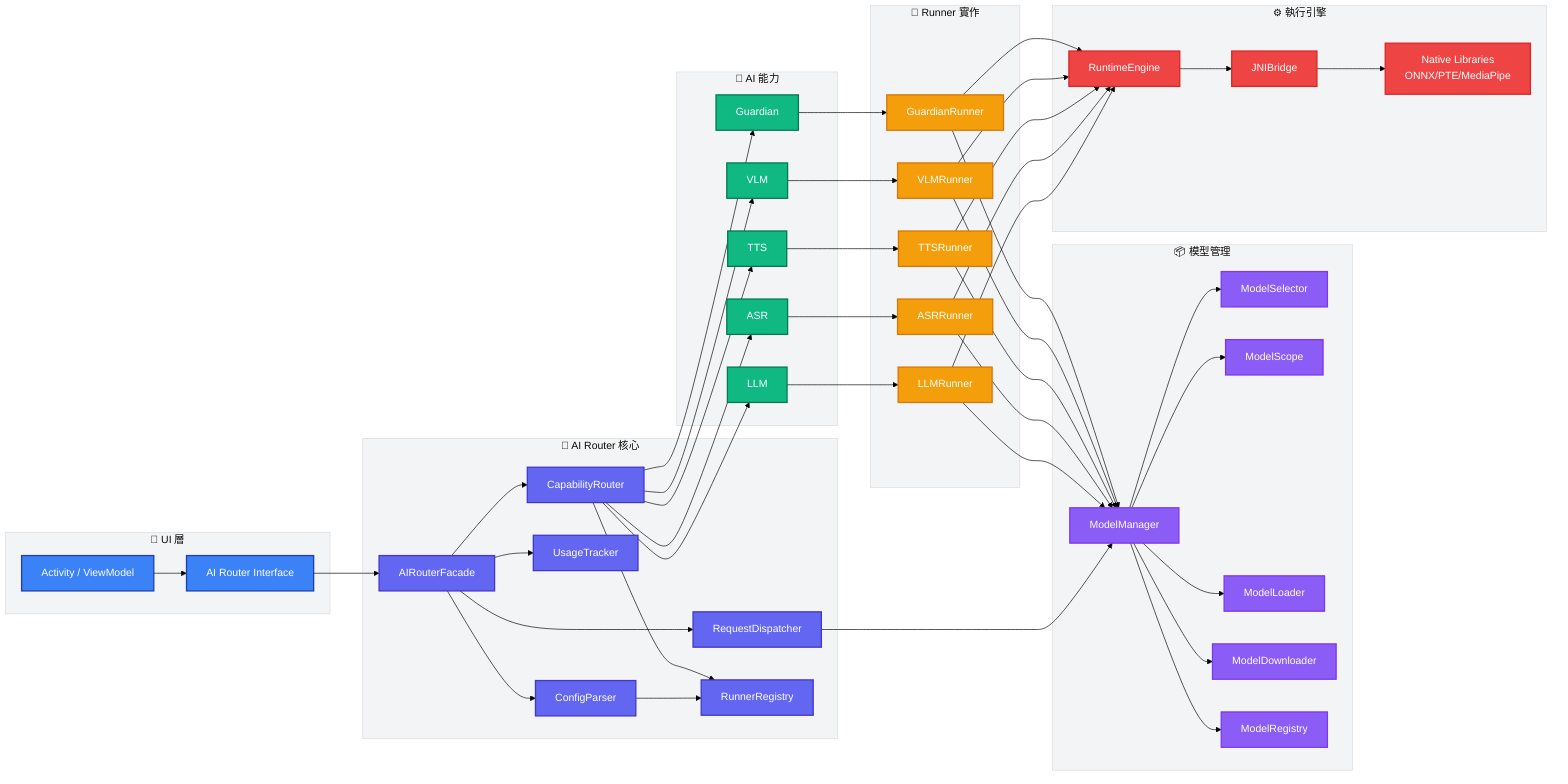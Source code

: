 %%{init: {
  'theme': 'base',
  'themeVariables': {
    'primaryColor': '#4F46E5',
    'primaryTextColor': '#FFFFFF',
    'secondaryColor': '#E5E7EB',
    'tertiaryColor': '#F3F4F6',
    'background': '#FFFFFF',
    'mainBkg': '#4F46E5',
    'secondaryBkg': '#E5E7EB'
  }
}}%%

flowchart LR
    %% UI Layer
    subgraph UI ["🎯 UI 層"]
        UIComp[Activity / ViewModel]
        UIInterface[AI Router Interface]
    end

    %% AI Router Core
    subgraph Router ["🧠 AI Router 核心"]
        Facade[AIRouterFacade]
        Parser[ConfigParser]
        Tracker[UsageTracker]
        Dispatcher[RequestDispatcher]
        CapRouter[CapabilityRouter]
        Registry[RunnerRegistry]
    end

    %% Model Management
    subgraph ModelMgmt ["📦 模型管理"]
        ModelMgr[ModelManager]
        Selector[ModelSelector]
        Scope[ModelScope]
        Loader[ModelLoader]
        Downloader[ModelDownloader]
        ModelReg[ModelRegistry]
    end

    %% Capabilities
    subgraph Capabilities ["🎯 AI 能力"]
        LLM[LLM]
        ASR[ASR]
        TTS[TTS]
        VLM[VLM]
        Guardian[Guardian]
    end

    %% Runners
    subgraph Runners ["🚀 Runner 實作"]
        RunnerLLM[LLMRunner]
        RunnerASR[ASRRunner]
        RunnerTTS[TTSRunner]
        RunnerVLM[VLMRunner]
        RunnerGuardian[GuardianRunner]
    end

    %% Runtime Stack
    subgraph RuntimeStack ["⚙️ 執行引擎"]
        Runtime[RuntimeEngine]
        JNI[JNIBridge]
        NativeLibs[Native Libraries<br/>ONNX/PTE/MediaPipe]
    end

    %% Connections - UI to Router
    UIComp --> UIInterface
    UIInterface --> Facade

    %% Connections - Router Internal
    Facade --> Parser
    Facade --> Tracker
    Facade --> Dispatcher
    Facade --> CapRouter
    
    Parser --> Registry
    Dispatcher --> ModelMgr
    CapRouter --> Registry

    %% Connections - Model Management
    ModelMgr --> Selector
    ModelMgr --> Scope
    ModelMgr --> Loader
    ModelMgr --> Downloader
    ModelMgr --> ModelReg

    %% Connections - Capability to Runners
    CapRouter --> LLM
    CapRouter --> ASR
    CapRouter --> TTS
    CapRouter --> VLM
    CapRouter --> Guardian

    LLM --> RunnerLLM
    ASR --> RunnerASR
    TTS --> RunnerTTS
    VLM --> RunnerVLM
    Guardian --> RunnerGuardian

    %% Connections - Runners to Model Management
    RunnerLLM --> ModelMgr
    RunnerASR --> ModelMgr
    RunnerTTS --> ModelMgr
    RunnerVLM --> ModelMgr
    RunnerGuardian --> ModelMgr

    %% Connections - Runners to Runtime
    RunnerLLM --> Runtime
    RunnerASR --> Runtime
    RunnerTTS --> Runtime
    RunnerVLM --> Runtime
    RunnerGuardian --> Runtime

    %% Connections - Runtime Stack
    Runtime --> JNI
    JNI --> NativeLibs

    %% Styling
    classDef uiClass fill:#3B82F6,stroke:#1E40AF,stroke-width:2px,color:#FFFFFF
    classDef routerClass fill:#6366F1,stroke:#4338CA,stroke-width:2px,color:#FFFFFF
    classDef modelClass fill:#8B5CF6,stroke:#7C3AED,stroke-width:2px,color:#FFFFFF
    classDef capabilityClass fill:#10B981,stroke:#047857,stroke-width:2px,color:#FFFFFF
    classDef runnerClass fill:#F59E0B,stroke:#D97706,stroke-width:2px,color:#FFFFFF
    classDef runtimeClass fill:#EF4444,stroke:#DC2626,stroke-width:2px,color:#FFFFFF

    class UIComp,UIInterface uiClass
    class Facade,Parser,Tracker,Dispatcher,CapRouter,Registry routerClass
    class ModelMgr,Selector,Scope,Loader,Downloader,ModelReg modelClass
    class LLM,ASR,TTS,VLM,Guardian capabilityClass
    class RunnerLLM,RunnerASR,RunnerTTS,RunnerVLM,RunnerGuardian runnerClass
    class Runtime,JNI,NativeLibs runtimeClass